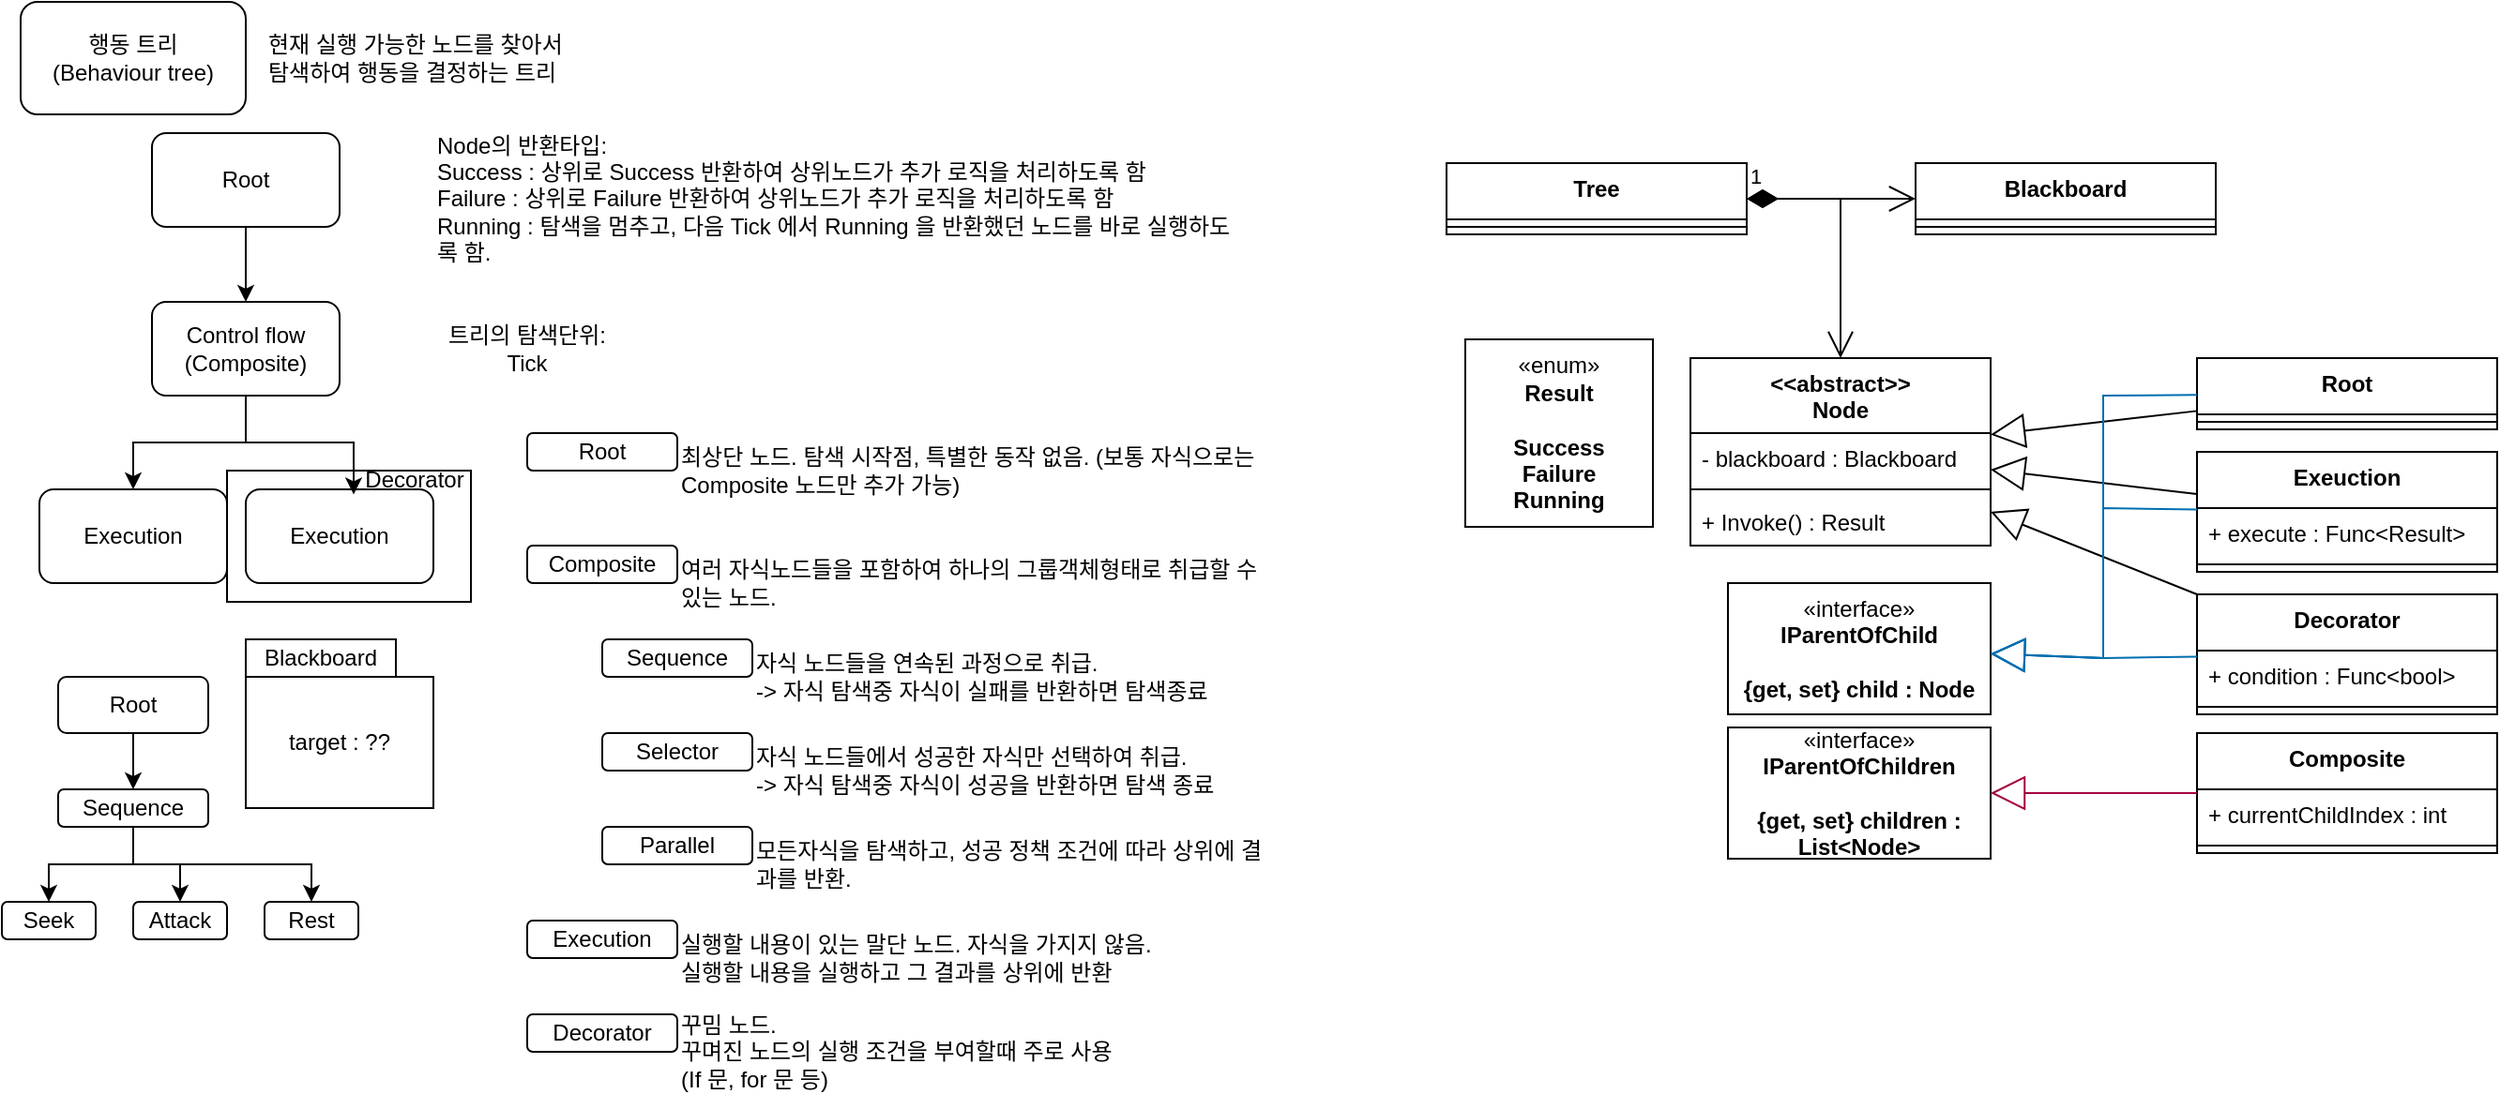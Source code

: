 <mxfile version="24.7.17">
  <diagram id="C5RBs43oDa-KdzZeNtuy" name="Page-1">
    <mxGraphModel dx="683" dy="402" grid="1" gridSize="10" guides="1" tooltips="1" connect="1" arrows="1" fold="1" page="1" pageScale="1" pageWidth="827" pageHeight="1169" math="0" shadow="0">
      <root>
        <mxCell id="WIyWlLk6GJQsqaUBKTNV-0" />
        <mxCell id="WIyWlLk6GJQsqaUBKTNV-1" parent="WIyWlLk6GJQsqaUBKTNV-0" />
        <mxCell id="VlmmOaFZX-fwfYbXSt0C-12" value="" style="rounded=0;whiteSpace=wrap;html=1;" vertex="1" parent="WIyWlLk6GJQsqaUBKTNV-1">
          <mxGeometry x="120" y="260" width="130" height="70" as="geometry" />
        </mxCell>
        <mxCell id="VlmmOaFZX-fwfYbXSt0C-0" value="행동 트리&lt;div&gt;(Behaviour tree)&lt;/div&gt;" style="rounded=1;whiteSpace=wrap;html=1;" vertex="1" parent="WIyWlLk6GJQsqaUBKTNV-1">
          <mxGeometry x="10" y="10" width="120" height="60" as="geometry" />
        </mxCell>
        <mxCell id="VlmmOaFZX-fwfYbXSt0C-8" style="edgeStyle=orthogonalEdgeStyle;rounded=0;orthogonalLoop=1;jettySize=auto;html=1;entryX=0.5;entryY=0;entryDx=0;entryDy=0;" edge="1" parent="WIyWlLk6GJQsqaUBKTNV-1" source="VlmmOaFZX-fwfYbXSt0C-1" target="VlmmOaFZX-fwfYbXSt0C-2">
          <mxGeometry relative="1" as="geometry" />
        </mxCell>
        <mxCell id="VlmmOaFZX-fwfYbXSt0C-1" value="Root" style="rounded=1;whiteSpace=wrap;html=1;" vertex="1" parent="WIyWlLk6GJQsqaUBKTNV-1">
          <mxGeometry x="80" y="80" width="100" height="50" as="geometry" />
        </mxCell>
        <mxCell id="VlmmOaFZX-fwfYbXSt0C-6" style="edgeStyle=orthogonalEdgeStyle;rounded=0;orthogonalLoop=1;jettySize=auto;html=1;" edge="1" parent="WIyWlLk6GJQsqaUBKTNV-1" source="VlmmOaFZX-fwfYbXSt0C-2" target="VlmmOaFZX-fwfYbXSt0C-4">
          <mxGeometry relative="1" as="geometry" />
        </mxCell>
        <mxCell id="VlmmOaFZX-fwfYbXSt0C-2" value="Control flow&lt;div&gt;(Composite)&lt;/div&gt;" style="rounded=1;whiteSpace=wrap;html=1;" vertex="1" parent="WIyWlLk6GJQsqaUBKTNV-1">
          <mxGeometry x="80" y="170" width="100" height="50" as="geometry" />
        </mxCell>
        <mxCell id="VlmmOaFZX-fwfYbXSt0C-3" value="현재 실행 가능한 노드를 찾아서&amp;nbsp;&lt;div&gt;탐색하여 행동을 결정하는 트리&lt;/div&gt;" style="text;html=1;align=left;verticalAlign=middle;whiteSpace=wrap;rounded=0;" vertex="1" parent="WIyWlLk6GJQsqaUBKTNV-1">
          <mxGeometry x="140" y="10" width="200" height="60" as="geometry" />
        </mxCell>
        <mxCell id="VlmmOaFZX-fwfYbXSt0C-4" value="Execution" style="rounded=1;whiteSpace=wrap;html=1;" vertex="1" parent="WIyWlLk6GJQsqaUBKTNV-1">
          <mxGeometry x="20" y="270" width="100" height="50" as="geometry" />
        </mxCell>
        <mxCell id="VlmmOaFZX-fwfYbXSt0C-5" value="Execution" style="rounded=1;whiteSpace=wrap;html=1;" vertex="1" parent="WIyWlLk6GJQsqaUBKTNV-1">
          <mxGeometry x="130" y="270" width="100" height="50" as="geometry" />
        </mxCell>
        <mxCell id="VlmmOaFZX-fwfYbXSt0C-7" style="edgeStyle=orthogonalEdgeStyle;rounded=0;orthogonalLoop=1;jettySize=auto;html=1;entryX=0.575;entryY=0.055;entryDx=0;entryDy=0;entryPerimeter=0;" edge="1" parent="WIyWlLk6GJQsqaUBKTNV-1" source="VlmmOaFZX-fwfYbXSt0C-2" target="VlmmOaFZX-fwfYbXSt0C-5">
          <mxGeometry relative="1" as="geometry" />
        </mxCell>
        <mxCell id="VlmmOaFZX-fwfYbXSt0C-10" value="Node의 반환타입:&lt;div&gt;Success : 상위로 Success 반환하여 상위노드가 추가 로직을 처리하도록 함&lt;/div&gt;&lt;div&gt;Failure :&amp;nbsp;&lt;span style=&quot;background-color: initial;&quot;&gt;상위로 Failure 반환하여 상위노드가 추가 로직을 처리하도록 함&lt;/span&gt;&lt;/div&gt;&lt;div&gt;Running : 탐색을 멈추고, 다음 Tick 에서 Running 을 반환했던 노드를 바로 실행하도록 함.&lt;/div&gt;" style="text;html=1;align=left;verticalAlign=middle;whiteSpace=wrap;rounded=0;" vertex="1" parent="WIyWlLk6GJQsqaUBKTNV-1">
          <mxGeometry x="230" y="80" width="430" height="70" as="geometry" />
        </mxCell>
        <mxCell id="VlmmOaFZX-fwfYbXSt0C-11" value="트리의 탐색단위:&lt;div&gt;Tick&lt;/div&gt;" style="text;html=1;align=center;verticalAlign=middle;whiteSpace=wrap;rounded=0;" vertex="1" parent="WIyWlLk6GJQsqaUBKTNV-1">
          <mxGeometry x="230" y="175" width="100" height="40" as="geometry" />
        </mxCell>
        <mxCell id="VlmmOaFZX-fwfYbXSt0C-13" value="Decorator" style="text;html=1;align=center;verticalAlign=middle;whiteSpace=wrap;rounded=0;" vertex="1" parent="WIyWlLk6GJQsqaUBKTNV-1">
          <mxGeometry x="190" y="250" width="60" height="30" as="geometry" />
        </mxCell>
        <mxCell id="VlmmOaFZX-fwfYbXSt0C-15" value="Root" style="rounded=1;whiteSpace=wrap;html=1;" vertex="1" parent="WIyWlLk6GJQsqaUBKTNV-1">
          <mxGeometry x="280" y="240" width="80" height="20" as="geometry" />
        </mxCell>
        <mxCell id="VlmmOaFZX-fwfYbXSt0C-16" value="최상단 노드. 탐색 시작점, 특별한 동작 없음. (보통 자식으로는 Composite 노드만 추가 가능)" style="text;html=1;align=left;verticalAlign=middle;whiteSpace=wrap;rounded=0;" vertex="1" parent="WIyWlLk6GJQsqaUBKTNV-1">
          <mxGeometry x="360" y="240" width="320" height="40" as="geometry" />
        </mxCell>
        <mxCell id="VlmmOaFZX-fwfYbXSt0C-18" value="Composite" style="rounded=1;whiteSpace=wrap;html=1;" vertex="1" parent="WIyWlLk6GJQsqaUBKTNV-1">
          <mxGeometry x="280" y="300" width="80" height="20" as="geometry" />
        </mxCell>
        <mxCell id="VlmmOaFZX-fwfYbXSt0C-19" value="여러 자식노드들을 포함하여 하나의 그룹객체형태로 취급할 수 있는 노드.&amp;nbsp;" style="text;html=1;align=left;verticalAlign=middle;whiteSpace=wrap;rounded=0;" vertex="1" parent="WIyWlLk6GJQsqaUBKTNV-1">
          <mxGeometry x="360" y="300" width="320" height="40" as="geometry" />
        </mxCell>
        <mxCell id="VlmmOaFZX-fwfYbXSt0C-20" value="Sequence" style="rounded=1;whiteSpace=wrap;html=1;" vertex="1" parent="WIyWlLk6GJQsqaUBKTNV-1">
          <mxGeometry x="320" y="350" width="80" height="20" as="geometry" />
        </mxCell>
        <mxCell id="VlmmOaFZX-fwfYbXSt0C-21" value="Selector" style="rounded=1;whiteSpace=wrap;html=1;" vertex="1" parent="WIyWlLk6GJQsqaUBKTNV-1">
          <mxGeometry x="320" y="400" width="80" height="20" as="geometry" />
        </mxCell>
        <mxCell id="VlmmOaFZX-fwfYbXSt0C-22" value="Parallel" style="rounded=1;whiteSpace=wrap;html=1;" vertex="1" parent="WIyWlLk6GJQsqaUBKTNV-1">
          <mxGeometry x="320" y="450" width="80" height="20" as="geometry" />
        </mxCell>
        <mxCell id="VlmmOaFZX-fwfYbXSt0C-24" value="자식 노드들을 연속된 과정으로 취급.&lt;div&gt;-&amp;gt; 자식 탐색중 자식이 실패를 반환하면 탐색종료&lt;/div&gt;" style="text;html=1;align=left;verticalAlign=middle;whiteSpace=wrap;rounded=0;" vertex="1" parent="WIyWlLk6GJQsqaUBKTNV-1">
          <mxGeometry x="400" y="350" width="280" height="40" as="geometry" />
        </mxCell>
        <mxCell id="VlmmOaFZX-fwfYbXSt0C-25" value="자식 노드들에서 성공한 자식만 선택하여 취급.&lt;div&gt;-&amp;gt; 자식 탐색중 자식이 성공을 반환하면 탐색 종료&lt;/div&gt;" style="text;html=1;align=left;verticalAlign=middle;whiteSpace=wrap;rounded=0;" vertex="1" parent="WIyWlLk6GJQsqaUBKTNV-1">
          <mxGeometry x="400" y="400" width="280" height="40" as="geometry" />
        </mxCell>
        <mxCell id="VlmmOaFZX-fwfYbXSt0C-26" value="모든자식을 탐색하고, 성공 정책 조건에 따라 상위에 결과를 반환." style="text;html=1;align=left;verticalAlign=middle;whiteSpace=wrap;rounded=0;" vertex="1" parent="WIyWlLk6GJQsqaUBKTNV-1">
          <mxGeometry x="400" y="450" width="280" height="40" as="geometry" />
        </mxCell>
        <mxCell id="VlmmOaFZX-fwfYbXSt0C-27" value="Execution" style="rounded=1;whiteSpace=wrap;html=1;" vertex="1" parent="WIyWlLk6GJQsqaUBKTNV-1">
          <mxGeometry x="280" y="500" width="80" height="20" as="geometry" />
        </mxCell>
        <mxCell id="VlmmOaFZX-fwfYbXSt0C-28" value="실행할 내용이 있는 말단 노드. 자식을 가지지 않음.&amp;nbsp;&lt;div&gt;실행할 내용을 실행하고 그 결과를 상위에 반환&lt;/div&gt;" style="text;html=1;align=left;verticalAlign=middle;whiteSpace=wrap;rounded=0;" vertex="1" parent="WIyWlLk6GJQsqaUBKTNV-1">
          <mxGeometry x="360" y="500" width="320" height="40" as="geometry" />
        </mxCell>
        <mxCell id="VlmmOaFZX-fwfYbXSt0C-29" value="Decorator" style="rounded=1;whiteSpace=wrap;html=1;" vertex="1" parent="WIyWlLk6GJQsqaUBKTNV-1">
          <mxGeometry x="280" y="550" width="80" height="20" as="geometry" />
        </mxCell>
        <mxCell id="VlmmOaFZX-fwfYbXSt0C-30" value="꾸밈 노드.&amp;nbsp;&lt;div&gt;꾸며진 노드의 실행 조건을 부여할때 주로 사용&lt;/div&gt;&lt;div&gt;(If 문, for 문 등)&lt;/div&gt;" style="text;html=1;align=left;verticalAlign=middle;whiteSpace=wrap;rounded=0;" vertex="1" parent="WIyWlLk6GJQsqaUBKTNV-1">
          <mxGeometry x="360" y="550" width="320" height="40" as="geometry" />
        </mxCell>
        <mxCell id="VlmmOaFZX-fwfYbXSt0C-32" value="&amp;lt;&amp;lt;abstract&amp;gt;&amp;gt;&lt;div&gt;Node&lt;/div&gt;" style="swimlane;fontStyle=1;align=center;verticalAlign=top;childLayout=stackLayout;horizontal=1;startSize=40;horizontalStack=0;resizeParent=1;resizeParentMax=0;resizeLast=0;collapsible=1;marginBottom=0;whiteSpace=wrap;html=1;" vertex="1" parent="WIyWlLk6GJQsqaUBKTNV-1">
          <mxGeometry x="900" y="200" width="160" height="100" as="geometry" />
        </mxCell>
        <mxCell id="VlmmOaFZX-fwfYbXSt0C-33" value="- blackboard : Blackboard" style="text;strokeColor=none;fillColor=none;align=left;verticalAlign=top;spacingLeft=4;spacingRight=4;overflow=hidden;rotatable=0;points=[[0,0.5],[1,0.5]];portConstraint=eastwest;whiteSpace=wrap;html=1;" vertex="1" parent="VlmmOaFZX-fwfYbXSt0C-32">
          <mxGeometry y="40" width="160" height="26" as="geometry" />
        </mxCell>
        <mxCell id="VlmmOaFZX-fwfYbXSt0C-34" value="" style="line;strokeWidth=1;fillColor=none;align=left;verticalAlign=middle;spacingTop=-1;spacingLeft=3;spacingRight=3;rotatable=0;labelPosition=right;points=[];portConstraint=eastwest;strokeColor=inherit;" vertex="1" parent="VlmmOaFZX-fwfYbXSt0C-32">
          <mxGeometry y="66" width="160" height="8" as="geometry" />
        </mxCell>
        <mxCell id="VlmmOaFZX-fwfYbXSt0C-35" value="+ Invoke() : Result" style="text;strokeColor=none;fillColor=none;align=left;verticalAlign=top;spacingLeft=4;spacingRight=4;overflow=hidden;rotatable=0;points=[[0,0.5],[1,0.5]];portConstraint=eastwest;whiteSpace=wrap;html=1;" vertex="1" parent="VlmmOaFZX-fwfYbXSt0C-32">
          <mxGeometry y="74" width="160" height="26" as="geometry" />
        </mxCell>
        <mxCell id="VlmmOaFZX-fwfYbXSt0C-37" value="«enum»&lt;br&gt;&lt;b&gt;Result&lt;/b&gt;&lt;div&gt;&lt;b&gt;&lt;br&gt;&lt;/b&gt;&lt;/div&gt;&lt;div&gt;&lt;b&gt;Success&lt;/b&gt;&lt;/div&gt;&lt;div&gt;&lt;b&gt;Failure&lt;/b&gt;&lt;/div&gt;&lt;div&gt;&lt;b&gt;Running&lt;/b&gt;&lt;/div&gt;" style="html=1;whiteSpace=wrap;" vertex="1" parent="WIyWlLk6GJQsqaUBKTNV-1">
          <mxGeometry x="780" y="190" width="100" height="100" as="geometry" />
        </mxCell>
        <mxCell id="VlmmOaFZX-fwfYbXSt0C-40" style="edgeStyle=orthogonalEdgeStyle;rounded=0;orthogonalLoop=1;jettySize=auto;html=1;entryX=0.5;entryY=0;entryDx=0;entryDy=0;" edge="1" parent="WIyWlLk6GJQsqaUBKTNV-1" source="VlmmOaFZX-fwfYbXSt0C-38" target="VlmmOaFZX-fwfYbXSt0C-42">
          <mxGeometry relative="1" as="geometry">
            <mxPoint x="70" y="420" as="targetPoint" />
          </mxGeometry>
        </mxCell>
        <mxCell id="VlmmOaFZX-fwfYbXSt0C-38" value="Root" style="rounded=1;whiteSpace=wrap;html=1;" vertex="1" parent="WIyWlLk6GJQsqaUBKTNV-1">
          <mxGeometry x="30" y="370" width="80" height="30" as="geometry" />
        </mxCell>
        <mxCell id="VlmmOaFZX-fwfYbXSt0C-41" value="Seek" style="rounded=1;whiteSpace=wrap;html=1;" vertex="1" parent="WIyWlLk6GJQsqaUBKTNV-1">
          <mxGeometry y="490" width="50" height="20" as="geometry" />
        </mxCell>
        <mxCell id="VlmmOaFZX-fwfYbXSt0C-44" style="edgeStyle=orthogonalEdgeStyle;rounded=0;orthogonalLoop=1;jettySize=auto;html=1;" edge="1" parent="WIyWlLk6GJQsqaUBKTNV-1" source="VlmmOaFZX-fwfYbXSt0C-42" target="VlmmOaFZX-fwfYbXSt0C-41">
          <mxGeometry relative="1" as="geometry" />
        </mxCell>
        <mxCell id="VlmmOaFZX-fwfYbXSt0C-46" style="edgeStyle=orthogonalEdgeStyle;rounded=0;orthogonalLoop=1;jettySize=auto;html=1;" edge="1" parent="WIyWlLk6GJQsqaUBKTNV-1" source="VlmmOaFZX-fwfYbXSt0C-42" target="VlmmOaFZX-fwfYbXSt0C-45">
          <mxGeometry relative="1" as="geometry" />
        </mxCell>
        <mxCell id="VlmmOaFZX-fwfYbXSt0C-77" style="edgeStyle=orthogonalEdgeStyle;rounded=0;orthogonalLoop=1;jettySize=auto;html=1;" edge="1" parent="WIyWlLk6GJQsqaUBKTNV-1" source="VlmmOaFZX-fwfYbXSt0C-42" target="VlmmOaFZX-fwfYbXSt0C-76">
          <mxGeometry relative="1" as="geometry">
            <Array as="points">
              <mxPoint x="70" y="470" />
              <mxPoint x="165" y="470" />
            </Array>
          </mxGeometry>
        </mxCell>
        <mxCell id="VlmmOaFZX-fwfYbXSt0C-42" value="Sequence" style="rounded=1;whiteSpace=wrap;html=1;" vertex="1" parent="WIyWlLk6GJQsqaUBKTNV-1">
          <mxGeometry x="30" y="430" width="80" height="20" as="geometry" />
        </mxCell>
        <mxCell id="VlmmOaFZX-fwfYbXSt0C-45" value="Attack" style="rounded=1;whiteSpace=wrap;html=1;" vertex="1" parent="WIyWlLk6GJQsqaUBKTNV-1">
          <mxGeometry x="70" y="490" width="50" height="20" as="geometry" />
        </mxCell>
        <mxCell id="VlmmOaFZX-fwfYbXSt0C-48" value="target : ??" style="rounded=0;whiteSpace=wrap;html=1;" vertex="1" parent="WIyWlLk6GJQsqaUBKTNV-1">
          <mxGeometry x="130" y="370" width="100" height="70" as="geometry" />
        </mxCell>
        <mxCell id="VlmmOaFZX-fwfYbXSt0C-51" value="Blackboard" style="rounded=0;whiteSpace=wrap;html=1;" vertex="1" parent="WIyWlLk6GJQsqaUBKTNV-1">
          <mxGeometry x="130" y="350" width="80" height="20" as="geometry" />
        </mxCell>
        <mxCell id="VlmmOaFZX-fwfYbXSt0C-53" value="Blackboard" style="swimlane;fontStyle=1;align=center;verticalAlign=top;childLayout=stackLayout;horizontal=1;startSize=30;horizontalStack=0;resizeParent=1;resizeParentMax=0;resizeLast=0;collapsible=1;marginBottom=0;whiteSpace=wrap;html=1;" vertex="1" parent="WIyWlLk6GJQsqaUBKTNV-1">
          <mxGeometry x="1020" y="96" width="160" height="38" as="geometry" />
        </mxCell>
        <mxCell id="VlmmOaFZX-fwfYbXSt0C-55" value="" style="line;strokeWidth=1;fillColor=none;align=left;verticalAlign=middle;spacingTop=-1;spacingLeft=3;spacingRight=3;rotatable=0;labelPosition=right;points=[];portConstraint=eastwest;strokeColor=inherit;" vertex="1" parent="VlmmOaFZX-fwfYbXSt0C-53">
          <mxGeometry y="30" width="160" height="8" as="geometry" />
        </mxCell>
        <mxCell id="VlmmOaFZX-fwfYbXSt0C-57" value="Tree" style="swimlane;fontStyle=1;align=center;verticalAlign=top;childLayout=stackLayout;horizontal=1;startSize=30;horizontalStack=0;resizeParent=1;resizeParentMax=0;resizeLast=0;collapsible=1;marginBottom=0;whiteSpace=wrap;html=1;" vertex="1" parent="WIyWlLk6GJQsqaUBKTNV-1">
          <mxGeometry x="770" y="96" width="160" height="38" as="geometry" />
        </mxCell>
        <mxCell id="VlmmOaFZX-fwfYbXSt0C-58" value="" style="line;strokeWidth=1;fillColor=none;align=left;verticalAlign=middle;spacingTop=-1;spacingLeft=3;spacingRight=3;rotatable=0;labelPosition=right;points=[];portConstraint=eastwest;strokeColor=inherit;" vertex="1" parent="VlmmOaFZX-fwfYbXSt0C-57">
          <mxGeometry y="30" width="160" height="8" as="geometry" />
        </mxCell>
        <mxCell id="VlmmOaFZX-fwfYbXSt0C-59" value="1" style="endArrow=open;html=1;endSize=12;startArrow=diamondThin;startSize=14;startFill=1;edgeStyle=orthogonalEdgeStyle;align=left;verticalAlign=bottom;rounded=0;" edge="1" parent="WIyWlLk6GJQsqaUBKTNV-1" source="VlmmOaFZX-fwfYbXSt0C-57" target="VlmmOaFZX-fwfYbXSt0C-53">
          <mxGeometry x="-1" y="3" relative="1" as="geometry">
            <mxPoint x="850" y="240" as="sourcePoint" />
            <mxPoint x="1010" y="240" as="targetPoint" />
          </mxGeometry>
        </mxCell>
        <mxCell id="VlmmOaFZX-fwfYbXSt0C-60" value="1" style="endArrow=open;html=1;endSize=12;startArrow=diamondThin;startSize=14;startFill=1;edgeStyle=orthogonalEdgeStyle;align=left;verticalAlign=bottom;rounded=0;entryX=0.5;entryY=0;entryDx=0;entryDy=0;" edge="1" parent="WIyWlLk6GJQsqaUBKTNV-1" source="VlmmOaFZX-fwfYbXSt0C-57" target="VlmmOaFZX-fwfYbXSt0C-32">
          <mxGeometry x="-1" y="3" relative="1" as="geometry">
            <mxPoint x="850" y="240" as="sourcePoint" />
            <mxPoint x="1010" y="240" as="targetPoint" />
            <Array as="points">
              <mxPoint x="980" y="115" />
            </Array>
          </mxGeometry>
        </mxCell>
        <mxCell id="VlmmOaFZX-fwfYbXSt0C-62" value="Root" style="swimlane;fontStyle=1;align=center;verticalAlign=top;childLayout=stackLayout;horizontal=1;startSize=30;horizontalStack=0;resizeParent=1;resizeParentMax=0;resizeLast=0;collapsible=1;marginBottom=0;whiteSpace=wrap;html=1;" vertex="1" parent="WIyWlLk6GJQsqaUBKTNV-1">
          <mxGeometry x="1170" y="200" width="160" height="38" as="geometry" />
        </mxCell>
        <mxCell id="VlmmOaFZX-fwfYbXSt0C-63" value="" style="line;strokeWidth=1;fillColor=none;align=left;verticalAlign=middle;spacingTop=-1;spacingLeft=3;spacingRight=3;rotatable=0;labelPosition=right;points=[];portConstraint=eastwest;strokeColor=inherit;" vertex="1" parent="VlmmOaFZX-fwfYbXSt0C-62">
          <mxGeometry y="30" width="160" height="8" as="geometry" />
        </mxCell>
        <mxCell id="VlmmOaFZX-fwfYbXSt0C-64" value="" style="endArrow=block;endSize=16;endFill=0;html=1;rounded=0;" edge="1" parent="WIyWlLk6GJQsqaUBKTNV-1" source="VlmmOaFZX-fwfYbXSt0C-62" target="VlmmOaFZX-fwfYbXSt0C-32">
          <mxGeometry width="160" relative="1" as="geometry">
            <mxPoint x="1080" y="300" as="sourcePoint" />
            <mxPoint x="1240" y="300" as="targetPoint" />
          </mxGeometry>
        </mxCell>
        <mxCell id="VlmmOaFZX-fwfYbXSt0C-65" value="Exeuction" style="swimlane;fontStyle=1;align=center;verticalAlign=top;childLayout=stackLayout;horizontal=1;startSize=30;horizontalStack=0;resizeParent=1;resizeParentMax=0;resizeLast=0;collapsible=1;marginBottom=0;whiteSpace=wrap;html=1;" vertex="1" parent="WIyWlLk6GJQsqaUBKTNV-1">
          <mxGeometry x="1170" y="250" width="160" height="64" as="geometry" />
        </mxCell>
        <mxCell id="VlmmOaFZX-fwfYbXSt0C-68" value="+ execute : Func&amp;lt;Result&amp;gt;" style="text;strokeColor=none;fillColor=none;align=left;verticalAlign=top;spacingLeft=4;spacingRight=4;overflow=hidden;rotatable=0;points=[[0,0.5],[1,0.5]];portConstraint=eastwest;whiteSpace=wrap;html=1;" vertex="1" parent="VlmmOaFZX-fwfYbXSt0C-65">
          <mxGeometry y="30" width="160" height="26" as="geometry" />
        </mxCell>
        <mxCell id="VlmmOaFZX-fwfYbXSt0C-66" value="" style="line;strokeWidth=1;fillColor=none;align=left;verticalAlign=middle;spacingTop=-1;spacingLeft=3;spacingRight=3;rotatable=0;labelPosition=right;points=[];portConstraint=eastwest;strokeColor=inherit;" vertex="1" parent="VlmmOaFZX-fwfYbXSt0C-65">
          <mxGeometry y="56" width="160" height="8" as="geometry" />
        </mxCell>
        <mxCell id="VlmmOaFZX-fwfYbXSt0C-67" value="" style="endArrow=block;endSize=16;endFill=0;html=1;rounded=0;" edge="1" parent="WIyWlLk6GJQsqaUBKTNV-1" source="VlmmOaFZX-fwfYbXSt0C-65" target="VlmmOaFZX-fwfYbXSt0C-32">
          <mxGeometry width="160" relative="1" as="geometry">
            <mxPoint x="1180" y="238" as="sourcePoint" />
            <mxPoint x="1070" y="251" as="targetPoint" />
          </mxGeometry>
        </mxCell>
        <mxCell id="VlmmOaFZX-fwfYbXSt0C-69" value="Decorator" style="swimlane;fontStyle=1;align=center;verticalAlign=top;childLayout=stackLayout;horizontal=1;startSize=30;horizontalStack=0;resizeParent=1;resizeParentMax=0;resizeLast=0;collapsible=1;marginBottom=0;whiteSpace=wrap;html=1;" vertex="1" parent="WIyWlLk6GJQsqaUBKTNV-1">
          <mxGeometry x="1170" y="326" width="160" height="64" as="geometry" />
        </mxCell>
        <mxCell id="VlmmOaFZX-fwfYbXSt0C-70" value="+ condition : Func&amp;lt;bool&amp;gt;" style="text;strokeColor=none;fillColor=none;align=left;verticalAlign=top;spacingLeft=4;spacingRight=4;overflow=hidden;rotatable=0;points=[[0,0.5],[1,0.5]];portConstraint=eastwest;whiteSpace=wrap;html=1;" vertex="1" parent="VlmmOaFZX-fwfYbXSt0C-69">
          <mxGeometry y="30" width="160" height="26" as="geometry" />
        </mxCell>
        <mxCell id="VlmmOaFZX-fwfYbXSt0C-71" value="" style="line;strokeWidth=1;fillColor=none;align=left;verticalAlign=middle;spacingTop=-1;spacingLeft=3;spacingRight=3;rotatable=0;labelPosition=right;points=[];portConstraint=eastwest;strokeColor=inherit;" vertex="1" parent="VlmmOaFZX-fwfYbXSt0C-69">
          <mxGeometry y="56" width="160" height="8" as="geometry" />
        </mxCell>
        <mxCell id="VlmmOaFZX-fwfYbXSt0C-72" value="" style="endArrow=block;endSize=16;endFill=0;html=1;rounded=0;" edge="1" parent="WIyWlLk6GJQsqaUBKTNV-1" source="VlmmOaFZX-fwfYbXSt0C-69" target="VlmmOaFZX-fwfYbXSt0C-32">
          <mxGeometry width="160" relative="1" as="geometry">
            <mxPoint x="1180" y="283" as="sourcePoint" />
            <mxPoint x="1070" y="269" as="targetPoint" />
          </mxGeometry>
        </mxCell>
        <mxCell id="VlmmOaFZX-fwfYbXSt0C-73" value="Composite" style="swimlane;fontStyle=1;align=center;verticalAlign=top;childLayout=stackLayout;horizontal=1;startSize=30;horizontalStack=0;resizeParent=1;resizeParentMax=0;resizeLast=0;collapsible=1;marginBottom=0;whiteSpace=wrap;html=1;" vertex="1" parent="WIyWlLk6GJQsqaUBKTNV-1">
          <mxGeometry x="1170" y="400" width="160" height="64" as="geometry" />
        </mxCell>
        <mxCell id="VlmmOaFZX-fwfYbXSt0C-74" value="+ currentChildIndex : int" style="text;strokeColor=none;fillColor=none;align=left;verticalAlign=top;spacingLeft=4;spacingRight=4;overflow=hidden;rotatable=0;points=[[0,0.5],[1,0.5]];portConstraint=eastwest;whiteSpace=wrap;html=1;" vertex="1" parent="VlmmOaFZX-fwfYbXSt0C-73">
          <mxGeometry y="30" width="160" height="26" as="geometry" />
        </mxCell>
        <mxCell id="VlmmOaFZX-fwfYbXSt0C-75" value="" style="line;strokeWidth=1;fillColor=none;align=left;verticalAlign=middle;spacingTop=-1;spacingLeft=3;spacingRight=3;rotatable=0;labelPosition=right;points=[];portConstraint=eastwest;strokeColor=inherit;" vertex="1" parent="VlmmOaFZX-fwfYbXSt0C-73">
          <mxGeometry y="56" width="160" height="8" as="geometry" />
        </mxCell>
        <mxCell id="VlmmOaFZX-fwfYbXSt0C-76" value="Rest" style="rounded=1;whiteSpace=wrap;html=1;" vertex="1" parent="WIyWlLk6GJQsqaUBKTNV-1">
          <mxGeometry x="140" y="490" width="50" height="20" as="geometry" />
        </mxCell>
        <mxCell id="VlmmOaFZX-fwfYbXSt0C-78" value="«interface»&lt;br&gt;&lt;b&gt;IParentOfChild&lt;/b&gt;&lt;div&gt;&lt;b&gt;&lt;br&gt;&lt;/b&gt;&lt;/div&gt;&lt;div&gt;&lt;b&gt;{get, set} child : Node&lt;/b&gt;&lt;/div&gt;" style="html=1;whiteSpace=wrap;" vertex="1" parent="WIyWlLk6GJQsqaUBKTNV-1">
          <mxGeometry x="920" y="320" width="140" height="70" as="geometry" />
        </mxCell>
        <mxCell id="VlmmOaFZX-fwfYbXSt0C-79" value="" style="endArrow=block;endSize=16;endFill=0;html=1;rounded=0;fillColor=#1ba1e2;strokeColor=#006EAF;" edge="1" parent="WIyWlLk6GJQsqaUBKTNV-1" source="VlmmOaFZX-fwfYbXSt0C-62" target="VlmmOaFZX-fwfYbXSt0C-78">
          <mxGeometry width="160" relative="1" as="geometry">
            <mxPoint x="1180" y="238" as="sourcePoint" />
            <mxPoint x="1070" y="251" as="targetPoint" />
            <Array as="points">
              <mxPoint x="1120" y="220" />
              <mxPoint x="1120" y="360" />
            </Array>
          </mxGeometry>
        </mxCell>
        <mxCell id="VlmmOaFZX-fwfYbXSt0C-80" value="" style="endArrow=block;endSize=16;endFill=0;html=1;rounded=0;fillColor=#1ba1e2;strokeColor=#006EAF;" edge="1" parent="WIyWlLk6GJQsqaUBKTNV-1" source="VlmmOaFZX-fwfYbXSt0C-65" target="VlmmOaFZX-fwfYbXSt0C-78">
          <mxGeometry width="160" relative="1" as="geometry">
            <mxPoint x="1180" y="230" as="sourcePoint" />
            <mxPoint x="1070" y="368" as="targetPoint" />
            <Array as="points">
              <mxPoint x="1120" y="280" />
              <mxPoint x="1120" y="360" />
            </Array>
          </mxGeometry>
        </mxCell>
        <mxCell id="VlmmOaFZX-fwfYbXSt0C-81" value="" style="endArrow=block;endSize=16;endFill=0;html=1;rounded=0;fillColor=#1ba1e2;strokeColor=#006EAF;" edge="1" parent="WIyWlLk6GJQsqaUBKTNV-1" source="VlmmOaFZX-fwfYbXSt0C-69" target="VlmmOaFZX-fwfYbXSt0C-78">
          <mxGeometry width="160" relative="1" as="geometry">
            <mxPoint x="1180" y="291" as="sourcePoint" />
            <mxPoint x="1070" y="368" as="targetPoint" />
            <Array as="points">
              <mxPoint x="1120" y="360" />
            </Array>
          </mxGeometry>
        </mxCell>
        <mxCell id="VlmmOaFZX-fwfYbXSt0C-82" value="«interface»&lt;br&gt;&lt;b&gt;IParentOfChildren&lt;/b&gt;&lt;div&gt;&lt;b&gt;&lt;br&gt;&lt;/b&gt;&lt;/div&gt;&lt;div&gt;&lt;b&gt;{get, set} children : List&amp;lt;Node&amp;gt;&lt;/b&gt;&lt;/div&gt;" style="html=1;whiteSpace=wrap;" vertex="1" parent="WIyWlLk6GJQsqaUBKTNV-1">
          <mxGeometry x="920" y="397" width="140" height="70" as="geometry" />
        </mxCell>
        <mxCell id="VlmmOaFZX-fwfYbXSt0C-83" value="" style="endArrow=block;endSize=16;endFill=0;html=1;rounded=0;fillColor=#d80073;strokeColor=#A50040;" edge="1" parent="WIyWlLk6GJQsqaUBKTNV-1" source="VlmmOaFZX-fwfYbXSt0C-73" target="VlmmOaFZX-fwfYbXSt0C-82">
          <mxGeometry width="160" relative="1" as="geometry">
            <mxPoint x="1180" y="336" as="sourcePoint" />
            <mxPoint x="1070" y="292" as="targetPoint" />
          </mxGeometry>
        </mxCell>
      </root>
    </mxGraphModel>
  </diagram>
</mxfile>
